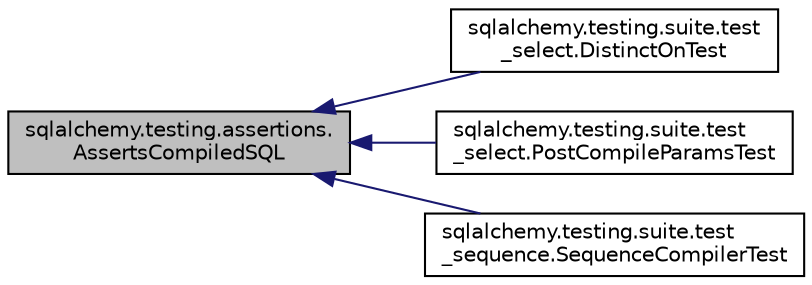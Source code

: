 digraph "sqlalchemy.testing.assertions.AssertsCompiledSQL"
{
 // LATEX_PDF_SIZE
  edge [fontname="Helvetica",fontsize="10",labelfontname="Helvetica",labelfontsize="10"];
  node [fontname="Helvetica",fontsize="10",shape=record];
  rankdir="LR";
  Node1 [label="sqlalchemy.testing.assertions.\lAssertsCompiledSQL",height=0.2,width=0.4,color="black", fillcolor="grey75", style="filled", fontcolor="black",tooltip=" "];
  Node1 -> Node2 [dir="back",color="midnightblue",fontsize="10",style="solid",fontname="Helvetica"];
  Node2 [label="sqlalchemy.testing.suite.test\l_select.DistinctOnTest",height=0.2,width=0.4,color="black", fillcolor="white", style="filled",URL="$classsqlalchemy_1_1testing_1_1suite_1_1test__select_1_1DistinctOnTest.html",tooltip=" "];
  Node1 -> Node3 [dir="back",color="midnightblue",fontsize="10",style="solid",fontname="Helvetica"];
  Node3 [label="sqlalchemy.testing.suite.test\l_select.PostCompileParamsTest",height=0.2,width=0.4,color="black", fillcolor="white", style="filled",URL="$classsqlalchemy_1_1testing_1_1suite_1_1test__select_1_1PostCompileParamsTest.html",tooltip=" "];
  Node1 -> Node4 [dir="back",color="midnightblue",fontsize="10",style="solid",fontname="Helvetica"];
  Node4 [label="sqlalchemy.testing.suite.test\l_sequence.SequenceCompilerTest",height=0.2,width=0.4,color="black", fillcolor="white", style="filled",URL="$classsqlalchemy_1_1testing_1_1suite_1_1test__sequence_1_1SequenceCompilerTest.html",tooltip=" "];
}
